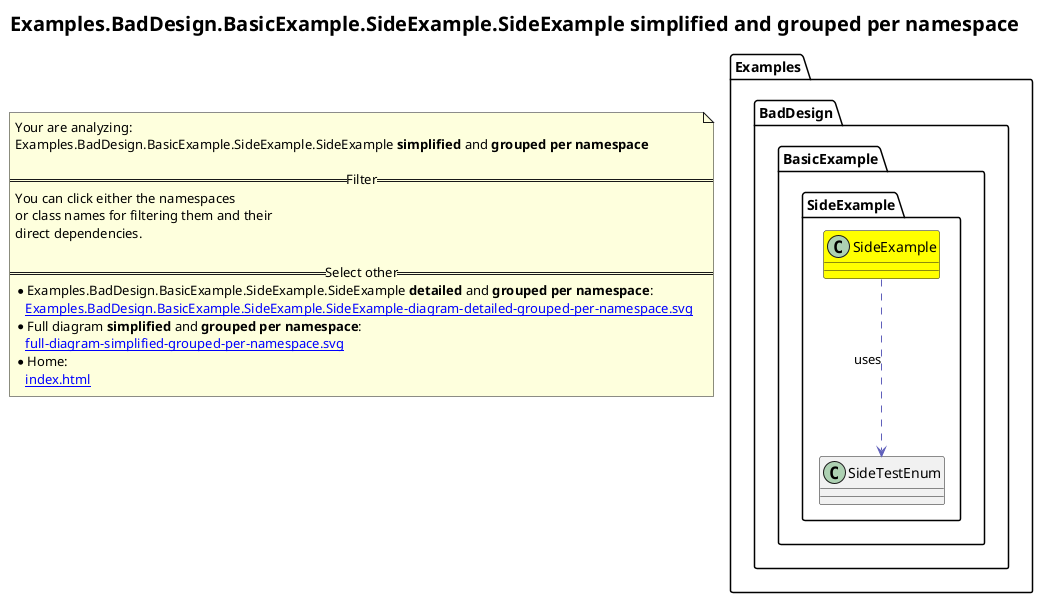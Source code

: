 @startuml
skinparam linetype ortho
title <size:20>Examples.BadDesign.BasicExample.SideExample.SideExample **simplified** and **grouped per namespace**</size>
note "Your are analyzing:\nExamples.BadDesign.BasicExample.SideExample.SideExample **simplified** and **grouped per namespace**\n\n==Filter==\nYou can click either the namespaces \nor class names for filtering them and their\ndirect dependencies.\n\n==Select other==\n* Examples.BadDesign.BasicExample.SideExample.SideExample **detailed** and **grouped per namespace**:\n   [[Examples.BadDesign.BasicExample.SideExample.SideExample-diagram-detailed-grouped-per-namespace.svg]]\n* Full diagram **simplified** and **grouped per namespace**:\n   [[full-diagram-simplified-grouped-per-namespace.svg]]\n* Home:\n   [[index.html]]" as FloatingNote
namespace Examples [[Examples-diagram-simplified-grouped-per-namespace.svg]] {
namespace Examples.BadDesign [[Examples.BadDesign-diagram-simplified-grouped-per-namespace.svg]] {
namespace Examples.BadDesign.BasicExample [[Examples.BadDesign.BasicExample-diagram-simplified-grouped-per-namespace.svg]] {
namespace Examples.BadDesign.BasicExample.SideExample [[Examples.BadDesign.BasicExample.SideExample-diagram-simplified-grouped-per-namespace.svg]] {
      class Examples.BadDesign.BasicExample.SideExample.SideExample [[Examples.BadDesign.BasicExample.SideExample.SideExample-diagram-simplified-grouped-per-namespace.svg]] #yellow {
      }
      class Examples.BadDesign.BasicExample.SideExample.SideTestEnum [[Examples.BadDesign.BasicExample.SideExample.SideTestEnum-diagram-simplified-grouped-per-namespace.svg]]  {
      }
'Compared namespace Examples.BadDesign.BasicExample.SideExample [[Examples.BadDesign.BasicExample.SideExample-diagram-simplified-grouped-per-namespace.svg]] { with last element of       }
' Closing all previous_sub_namespace_list namespace None because file analysis is finished.
' Closing namespace SideExample
}
' Closing namespace BasicExample
}
' Closing namespace BadDesign
}
' Closing namespace Examples
}
 ' *************************************** 
 ' *************************************** 
 ' *************************************** 
' Class relations extracted from namespace:
' Examples.BadDesign.BasicExample.SideExample
Examples.BadDesign.BasicExample.SideExample.SideExample .[#6060BB].> Examples.BadDesign.BasicExample.SideExample.SideTestEnum  : uses 
@enduml